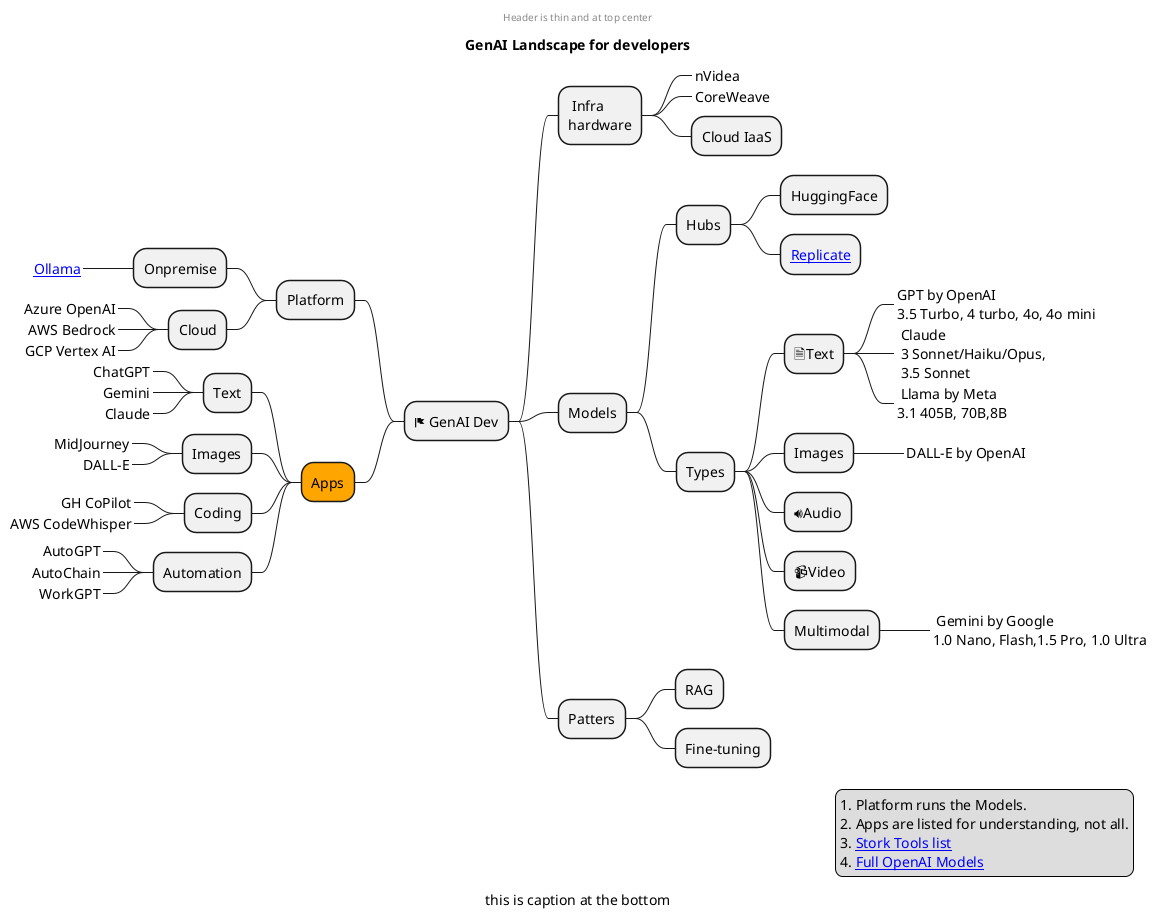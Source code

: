 @startmindmap
center header
Header is thin and at top center
endheader
title GenAI Landscape for developers
* <&flag> GenAI Dev


left side
** Platform
*** Onpremise
****_ [[https://ollama.com/ Ollama]]
*** Cloud
****_ Azure OpenAI
****_ AWS Bedrock
****_ GCP Vertex AI

**[#Orange] Apps
*** Text
****_ ChatGPT
****_ Gemini
****_ Claude
*** Images
****_ MidJourney
****_ DALL-E
*** Coding
****_ GH CoPilot
****_ AWS CodeWhisper
*** Automation
****_ AutoGPT
****_ AutoChain
****_ WorkGPT

right side
**: Infra
hardware;
***_ nVidea
***_ CoreWeave
*** Cloud IaaS
** Models
*** Hubs
**** HuggingFace
**** [[https://replicate.com/ Replicate]]
*** Types
**** 🗎Text
*****_:GPT by OpenAI
3.5 Turbo, 4 turbo, 4o, 4o mini;
*****_: Claude
 3 Sonnet/Haiku/Opus,
 3.5 Sonnet;
*****_: Llama by Meta
3.1 405B, 70B,8B ;
**** Images
*****_ DALL-E by OpenAI
**** 🔊Audio
**** 📹Video
**** Multimodal
*****_: Gemini by Google
1.0 Nano, Flash,1.5 Pro, 1.0 Ultra;
** Patters
*** RAG
*** Fine-tuning
legend right
# Platform runs the Models.
# Apps are listed for understanding, not all.
# [[https://www.stork.ai/ Stork Tools list]]
# [[https://platform.openai.com/docs/models/models-overview Full OpenAI Models]]
endlegend

caption this is caption at the bottom

@endmindmap